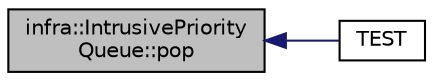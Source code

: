 digraph "infra::IntrusivePriorityQueue::pop"
{
 // INTERACTIVE_SVG=YES
  edge [fontname="Helvetica",fontsize="10",labelfontname="Helvetica",labelfontsize="10"];
  node [fontname="Helvetica",fontsize="10",shape=record];
  rankdir="LR";
  Node27 [label="infra::IntrusivePriority\lQueue::pop",height=0.2,width=0.4,color="black", fillcolor="grey75", style="filled", fontcolor="black"];
  Node27 -> Node28 [dir="back",color="midnightblue",fontsize="10",style="solid",fontname="Helvetica"];
  Node28 [label="TEST",height=0.2,width=0.4,color="black", fillcolor="white", style="filled",URL="$d6/db6/_test_intrusive_priority_queue_8cpp.html#a10e7be5f46c409a4f2b7a210ce69a2e9"];
}
